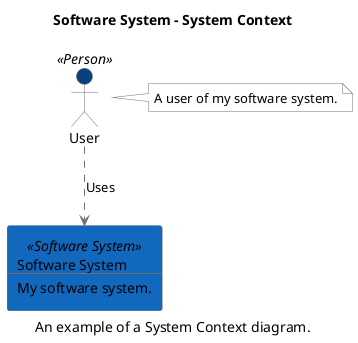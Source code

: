 @startuml(id=SystemContext)
scale max 2000x1409
title Software System - System Context
caption An example of a System Context diagram.

skinparam {
  shadowing false
  arrowColor #707070
  actorBorderColor #707070
  componentBorderColor #707070
  rectangleBorderColor #707070
  noteBackgroundColor #ffffff
  noteBorderColor #707070
}
actor "User" <<Person>> as 1 #08427b
note right of 1
  A user of my software system.
end note
rectangle 2 <<Software System>> #1168bd [
  Software System
  --
  My software system.
]
1 .[#707070].> 2 : Uses
@enduml
